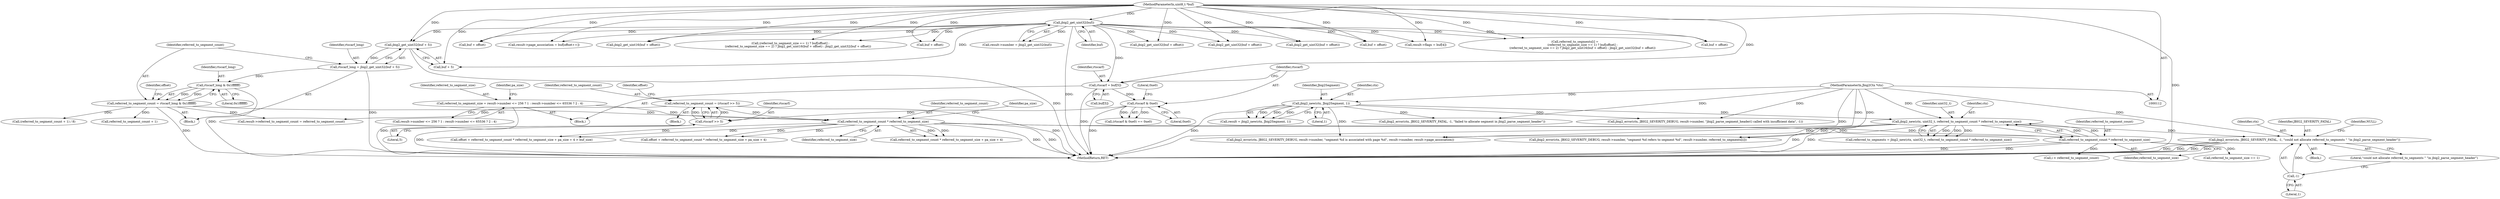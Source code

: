 digraph "0_ghostscript_e698d5c11d27212aa1098bc5b1673a3378563092_11@pointer" {
"1000288" [label="(Call,jbig2_error(ctx, JBIG2_SEVERITY_FATAL, -1, \"could not allocate referred_to_segments \" \"in jbig2_parse_segment_header\"))"];
"1000277" [label="(Call,jbig2_new(ctx, uint32_t, referred_to_segment_count * referred_to_segment_size))"];
"1000134" [label="(Call,jbig2_new(ctx, Jbig2Segment, 1))"];
"1000113" [label="(MethodParameterIn,Jbig2Ctx *ctx)"];
"1000280" [label="(Call,referred_to_segment_count * referred_to_segment_size)"];
"1000247" [label="(Call,referred_to_segment_count * referred_to_segment_size)"];
"1000200" [label="(Call,referred_to_segment_count = (rtscarf >> 5))"];
"1000202" [label="(Call,rtscarf >> 5)"];
"1000171" [label="(Call,rtscarf & 0xe0)"];
"1000164" [label="(Call,rtscarf = buf[5])"];
"1000155" [label="(Call,jbig2_get_uint32(buf))"];
"1000114" [label="(MethodParameterIn,uint8_t *buf)"];
"1000182" [label="(Call,referred_to_segment_count = rtscarf_long & 0x1fffffff)"];
"1000184" [label="(Call,rtscarf_long & 0x1fffffff)"];
"1000176" [label="(Call,rtscarf_long = jbig2_get_uint32(buf + 5))"];
"1000178" [label="(Call,jbig2_get_uint32(buf + 5))"];
"1000215" [label="(Call,referred_to_segment_size = result->number <= 256 ? 1 : result->number <= 65536 ? 2 : 4)"];
"1000291" [label="(Call,-1)"];
"1000174" [label="(Literal,0xe0)"];
"1000155" [label="(Call,jbig2_get_uint32(buf))"];
"1000310" [label="(Call,(referred_to_segment_size == 1) ? buf[offset] :\n                (referred_to_segment_size == 2) ? jbig2_get_uint16(buf + offset) : jbig2_get_uint32(buf + offset))"];
"1000216" [label="(Identifier,referred_to_segment_size)"];
"1000311" [label="(Call,referred_to_segment_size == 1)"];
"1000385" [label="(Call,jbig2_error(ctx, JBIG2_SEVERITY_DEBUG, result->number, \"segment %d is associated with page %d\", result->number, result->page_association))"];
"1000403" [label="(Call,buf + offset)"];
"1000173" [label="(Literal,0xe0)"];
"1000243" [label="(Call,offset + referred_to_segment_count * referred_to_segment_size + pa_size + 4 > buf_size)"];
"1000199" [label="(Block,)"];
"1000321" [label="(Call,jbig2_get_uint16(buf + offset))"];
"1000171" [label="(Call,rtscarf & 0xe0)"];
"1000279" [label="(Identifier,uint32_t)"];
"1000278" [label="(Identifier,ctx)"];
"1000291" [label="(Call,-1)"];
"1000143" [label="(Call,jbig2_error(ctx, JBIG2_SEVERITY_FATAL, -1, \"failed to allocate segment in jbig2_parse_segment_header\"))"];
"1000193" [label="(Call,(referred_to_segment_count + 1) / 8)"];
"1000322" [label="(Call,buf + offset)"];
"1000255" [label="(Call,jbig2_error(ctx, JBIG2_SEVERITY_DEBUG, result->number, \"jbig2_parse_segment_header() called with insufficient data\", -1))"];
"1000151" [label="(Call,result->number = jbig2_get_uint32(buf))"];
"1000247" [label="(Call,referred_to_segment_count * referred_to_segment_size)"];
"1000244" [label="(Call,offset + referred_to_segment_count * referred_to_segment_size + pa_size + 4)"];
"1000206" [label="(Identifier,offset)"];
"1000179" [label="(Call,buf + 5)"];
"1000288" [label="(Call,jbig2_error(ctx, JBIG2_SEVERITY_FATAL, -1, \"could not allocate referred_to_segments \" \"in jbig2_parse_segment_header\"))"];
"1000136" [label="(Identifier,Jbig2Segment)"];
"1000203" [label="(Identifier,rtscarf)"];
"1000282" [label="(Identifier,referred_to_segment_size)"];
"1000177" [label="(Identifier,rtscarf_long)"];
"1000184" [label="(Call,rtscarf_long & 0x1fffffff)"];
"1000402" [label="(Call,jbig2_get_uint32(buf + offset))"];
"1000113" [label="(MethodParameterIn,Jbig2Ctx *ctx)"];
"1000215" [label="(Call,referred_to_segment_size = result->number <= 256 ? 1 : result->number <= 65536 ? 2 : 4)"];
"1000114" [label="(MethodParameterIn,uint8_t *buf)"];
"1000251" [label="(Identifier,pa_size)"];
"1000332" [label="(Call,jbig2_error(ctx, JBIG2_SEVERITY_DEBUG, result->number, \"segment %d refers to segment %d\", result->number, referred_to_segments[i]))"];
"1000132" [label="(Call,result = jbig2_new(ctx, Jbig2Segment, 1))"];
"1000170" [label="(Call,(rtscarf & 0xe0) == 0xe0)"];
"1000117" [label="(Block,)"];
"1000287" [label="(Block,)"];
"1000182" [label="(Call,referred_to_segment_count = rtscarf_long & 0x1fffffff)"];
"1000249" [label="(Identifier,referred_to_segment_size)"];
"1000325" [label="(Call,jbig2_get_uint32(buf + offset))"];
"1000188" [label="(Identifier,offset)"];
"1000293" [label="(Literal,\"could not allocate referred_to_segments \" \"in jbig2_parse_segment_header\")"];
"1000281" [label="(Identifier,referred_to_segment_count)"];
"1000165" [label="(Identifier,rtscarf)"];
"1000233" [label="(Identifier,pa_size)"];
"1000246" [label="(Call,referred_to_segment_count * referred_to_segment_size + pa_size + 4)"];
"1000156" [label="(Identifier,buf)"];
"1000248" [label="(Identifier,referred_to_segment_count)"];
"1000166" [label="(Call,buf[5])"];
"1000134" [label="(Call,jbig2_new(ctx, Jbig2Segment, 1))"];
"1000280" [label="(Call,referred_to_segment_count * referred_to_segment_size)"];
"1000172" [label="(Identifier,rtscarf)"];
"1000202" [label="(Call,rtscarf >> 5)"];
"1000217" [label="(Call,result->number <= 256 ? 1 : result->number <= 65536 ? 2 : 4)"];
"1000300" [label="(Call,i < referred_to_segment_count)"];
"1000185" [label="(Identifier,rtscarf_long)"];
"1000275" [label="(Call,referred_to_segments = jbig2_new(ctx, uint32_t, referred_to_segment_count * referred_to_segment_size))"];
"1000194" [label="(Call,referred_to_segment_count + 1)"];
"1000326" [label="(Call,buf + offset)"];
"1000178" [label="(Call,jbig2_get_uint32(buf + 5))"];
"1000289" [label="(Identifier,ctx)"];
"1000175" [label="(Block,)"];
"1000204" [label="(Literal,5)"];
"1000186" [label="(Literal,0x1fffffff)"];
"1000290" [label="(Identifier,JBIG2_SEVERITY_FATAL)"];
"1000201" [label="(Identifier,referred_to_segment_count)"];
"1000176" [label="(Call,rtscarf_long = jbig2_get_uint32(buf + 5))"];
"1000137" [label="(Literal,1)"];
"1000210" [label="(Call,result->referred_to_segment_count = referred_to_segment_count)"];
"1000157" [label="(Call,result->flags = buf[4])"];
"1000295" [label="(Identifier,NULL)"];
"1000419" [label="(MethodReturn,RET)"];
"1000377" [label="(Call,result->page_association = buf[offset++])"];
"1000277" [label="(Call,jbig2_new(ctx, uint32_t, referred_to_segment_count * referred_to_segment_size))"];
"1000292" [label="(Literal,1)"];
"1000135" [label="(Identifier,ctx)"];
"1000306" [label="(Call,referred_to_segments[i] =\n                (referred_to_segment_size == 1) ? buf[offset] :\n                (referred_to_segment_size == 2) ? jbig2_get_uint16(buf + offset) : jbig2_get_uint32(buf + offset))"];
"1000164" [label="(Call,rtscarf = buf[5])"];
"1000369" [label="(Call,buf + offset)"];
"1000200" [label="(Call,referred_to_segment_count = (rtscarf >> 5))"];
"1000183" [label="(Identifier,referred_to_segment_count)"];
"1000368" [label="(Call,jbig2_get_uint32(buf + offset))"];
"1000288" -> "1000287"  [label="AST: "];
"1000288" -> "1000293"  [label="CFG: "];
"1000289" -> "1000288"  [label="AST: "];
"1000290" -> "1000288"  [label="AST: "];
"1000291" -> "1000288"  [label="AST: "];
"1000293" -> "1000288"  [label="AST: "];
"1000295" -> "1000288"  [label="CFG: "];
"1000288" -> "1000419"  [label="DDG: "];
"1000288" -> "1000419"  [label="DDG: "];
"1000288" -> "1000419"  [label="DDG: "];
"1000288" -> "1000419"  [label="DDG: "];
"1000277" -> "1000288"  [label="DDG: "];
"1000113" -> "1000288"  [label="DDG: "];
"1000291" -> "1000288"  [label="DDG: "];
"1000277" -> "1000275"  [label="AST: "];
"1000277" -> "1000280"  [label="CFG: "];
"1000278" -> "1000277"  [label="AST: "];
"1000279" -> "1000277"  [label="AST: "];
"1000280" -> "1000277"  [label="AST: "];
"1000275" -> "1000277"  [label="CFG: "];
"1000277" -> "1000419"  [label="DDG: "];
"1000277" -> "1000419"  [label="DDG: "];
"1000277" -> "1000275"  [label="DDG: "];
"1000277" -> "1000275"  [label="DDG: "];
"1000277" -> "1000275"  [label="DDG: "];
"1000134" -> "1000277"  [label="DDG: "];
"1000113" -> "1000277"  [label="DDG: "];
"1000280" -> "1000277"  [label="DDG: "];
"1000280" -> "1000277"  [label="DDG: "];
"1000277" -> "1000332"  [label="DDG: "];
"1000277" -> "1000385"  [label="DDG: "];
"1000134" -> "1000132"  [label="AST: "];
"1000134" -> "1000137"  [label="CFG: "];
"1000135" -> "1000134"  [label="AST: "];
"1000136" -> "1000134"  [label="AST: "];
"1000137" -> "1000134"  [label="AST: "];
"1000132" -> "1000134"  [label="CFG: "];
"1000134" -> "1000419"  [label="DDG: "];
"1000134" -> "1000132"  [label="DDG: "];
"1000134" -> "1000132"  [label="DDG: "];
"1000134" -> "1000132"  [label="DDG: "];
"1000113" -> "1000134"  [label="DDG: "];
"1000134" -> "1000143"  [label="DDG: "];
"1000134" -> "1000255"  [label="DDG: "];
"1000134" -> "1000385"  [label="DDG: "];
"1000113" -> "1000112"  [label="AST: "];
"1000113" -> "1000419"  [label="DDG: "];
"1000113" -> "1000143"  [label="DDG: "];
"1000113" -> "1000255"  [label="DDG: "];
"1000113" -> "1000332"  [label="DDG: "];
"1000113" -> "1000385"  [label="DDG: "];
"1000280" -> "1000282"  [label="CFG: "];
"1000281" -> "1000280"  [label="AST: "];
"1000282" -> "1000280"  [label="AST: "];
"1000280" -> "1000419"  [label="DDG: "];
"1000280" -> "1000419"  [label="DDG: "];
"1000247" -> "1000280"  [label="DDG: "];
"1000247" -> "1000280"  [label="DDG: "];
"1000280" -> "1000300"  [label="DDG: "];
"1000280" -> "1000311"  [label="DDG: "];
"1000247" -> "1000246"  [label="AST: "];
"1000247" -> "1000249"  [label="CFG: "];
"1000248" -> "1000247"  [label="AST: "];
"1000249" -> "1000247"  [label="AST: "];
"1000251" -> "1000247"  [label="CFG: "];
"1000247" -> "1000419"  [label="DDG: "];
"1000247" -> "1000419"  [label="DDG: "];
"1000247" -> "1000243"  [label="DDG: "];
"1000247" -> "1000243"  [label="DDG: "];
"1000247" -> "1000244"  [label="DDG: "];
"1000247" -> "1000244"  [label="DDG: "];
"1000247" -> "1000246"  [label="DDG: "];
"1000247" -> "1000246"  [label="DDG: "];
"1000200" -> "1000247"  [label="DDG: "];
"1000182" -> "1000247"  [label="DDG: "];
"1000215" -> "1000247"  [label="DDG: "];
"1000200" -> "1000199"  [label="AST: "];
"1000200" -> "1000202"  [label="CFG: "];
"1000201" -> "1000200"  [label="AST: "];
"1000202" -> "1000200"  [label="AST: "];
"1000206" -> "1000200"  [label="CFG: "];
"1000200" -> "1000419"  [label="DDG: "];
"1000202" -> "1000200"  [label="DDG: "];
"1000202" -> "1000200"  [label="DDG: "];
"1000200" -> "1000210"  [label="DDG: "];
"1000202" -> "1000204"  [label="CFG: "];
"1000203" -> "1000202"  [label="AST: "];
"1000204" -> "1000202"  [label="AST: "];
"1000202" -> "1000419"  [label="DDG: "];
"1000171" -> "1000202"  [label="DDG: "];
"1000171" -> "1000170"  [label="AST: "];
"1000171" -> "1000173"  [label="CFG: "];
"1000172" -> "1000171"  [label="AST: "];
"1000173" -> "1000171"  [label="AST: "];
"1000174" -> "1000171"  [label="CFG: "];
"1000171" -> "1000419"  [label="DDG: "];
"1000171" -> "1000170"  [label="DDG: "];
"1000171" -> "1000170"  [label="DDG: "];
"1000164" -> "1000171"  [label="DDG: "];
"1000164" -> "1000117"  [label="AST: "];
"1000164" -> "1000166"  [label="CFG: "];
"1000165" -> "1000164"  [label="AST: "];
"1000166" -> "1000164"  [label="AST: "];
"1000172" -> "1000164"  [label="CFG: "];
"1000164" -> "1000419"  [label="DDG: "];
"1000155" -> "1000164"  [label="DDG: "];
"1000114" -> "1000164"  [label="DDG: "];
"1000155" -> "1000151"  [label="AST: "];
"1000155" -> "1000156"  [label="CFG: "];
"1000156" -> "1000155"  [label="AST: "];
"1000151" -> "1000155"  [label="CFG: "];
"1000155" -> "1000419"  [label="DDG: "];
"1000155" -> "1000151"  [label="DDG: "];
"1000114" -> "1000155"  [label="DDG: "];
"1000155" -> "1000157"  [label="DDG: "];
"1000155" -> "1000178"  [label="DDG: "];
"1000155" -> "1000179"  [label="DDG: "];
"1000155" -> "1000306"  [label="DDG: "];
"1000155" -> "1000310"  [label="DDG: "];
"1000155" -> "1000321"  [label="DDG: "];
"1000155" -> "1000322"  [label="DDG: "];
"1000155" -> "1000325"  [label="DDG: "];
"1000155" -> "1000326"  [label="DDG: "];
"1000155" -> "1000368"  [label="DDG: "];
"1000155" -> "1000369"  [label="DDG: "];
"1000155" -> "1000377"  [label="DDG: "];
"1000155" -> "1000402"  [label="DDG: "];
"1000155" -> "1000403"  [label="DDG: "];
"1000114" -> "1000112"  [label="AST: "];
"1000114" -> "1000419"  [label="DDG: "];
"1000114" -> "1000157"  [label="DDG: "];
"1000114" -> "1000178"  [label="DDG: "];
"1000114" -> "1000179"  [label="DDG: "];
"1000114" -> "1000306"  [label="DDG: "];
"1000114" -> "1000310"  [label="DDG: "];
"1000114" -> "1000321"  [label="DDG: "];
"1000114" -> "1000322"  [label="DDG: "];
"1000114" -> "1000325"  [label="DDG: "];
"1000114" -> "1000326"  [label="DDG: "];
"1000114" -> "1000368"  [label="DDG: "];
"1000114" -> "1000369"  [label="DDG: "];
"1000114" -> "1000377"  [label="DDG: "];
"1000114" -> "1000402"  [label="DDG: "];
"1000114" -> "1000403"  [label="DDG: "];
"1000182" -> "1000175"  [label="AST: "];
"1000182" -> "1000184"  [label="CFG: "];
"1000183" -> "1000182"  [label="AST: "];
"1000184" -> "1000182"  [label="AST: "];
"1000188" -> "1000182"  [label="CFG: "];
"1000182" -> "1000419"  [label="DDG: "];
"1000184" -> "1000182"  [label="DDG: "];
"1000184" -> "1000182"  [label="DDG: "];
"1000182" -> "1000193"  [label="DDG: "];
"1000182" -> "1000194"  [label="DDG: "];
"1000182" -> "1000210"  [label="DDG: "];
"1000184" -> "1000186"  [label="CFG: "];
"1000185" -> "1000184"  [label="AST: "];
"1000186" -> "1000184"  [label="AST: "];
"1000184" -> "1000419"  [label="DDG: "];
"1000176" -> "1000184"  [label="DDG: "];
"1000176" -> "1000175"  [label="AST: "];
"1000176" -> "1000178"  [label="CFG: "];
"1000177" -> "1000176"  [label="AST: "];
"1000178" -> "1000176"  [label="AST: "];
"1000183" -> "1000176"  [label="CFG: "];
"1000176" -> "1000419"  [label="DDG: "];
"1000178" -> "1000176"  [label="DDG: "];
"1000178" -> "1000179"  [label="CFG: "];
"1000179" -> "1000178"  [label="AST: "];
"1000178" -> "1000419"  [label="DDG: "];
"1000215" -> "1000117"  [label="AST: "];
"1000215" -> "1000217"  [label="CFG: "];
"1000216" -> "1000215"  [label="AST: "];
"1000217" -> "1000215"  [label="AST: "];
"1000233" -> "1000215"  [label="CFG: "];
"1000215" -> "1000419"  [label="DDG: "];
"1000291" -> "1000292"  [label="CFG: "];
"1000292" -> "1000291"  [label="AST: "];
"1000293" -> "1000291"  [label="CFG: "];
}
